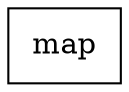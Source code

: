 digraph G {
node [shape=box];
"map" [label="map"];
node [shape=ellipse, color=blue, fontcolor=blue];
}
